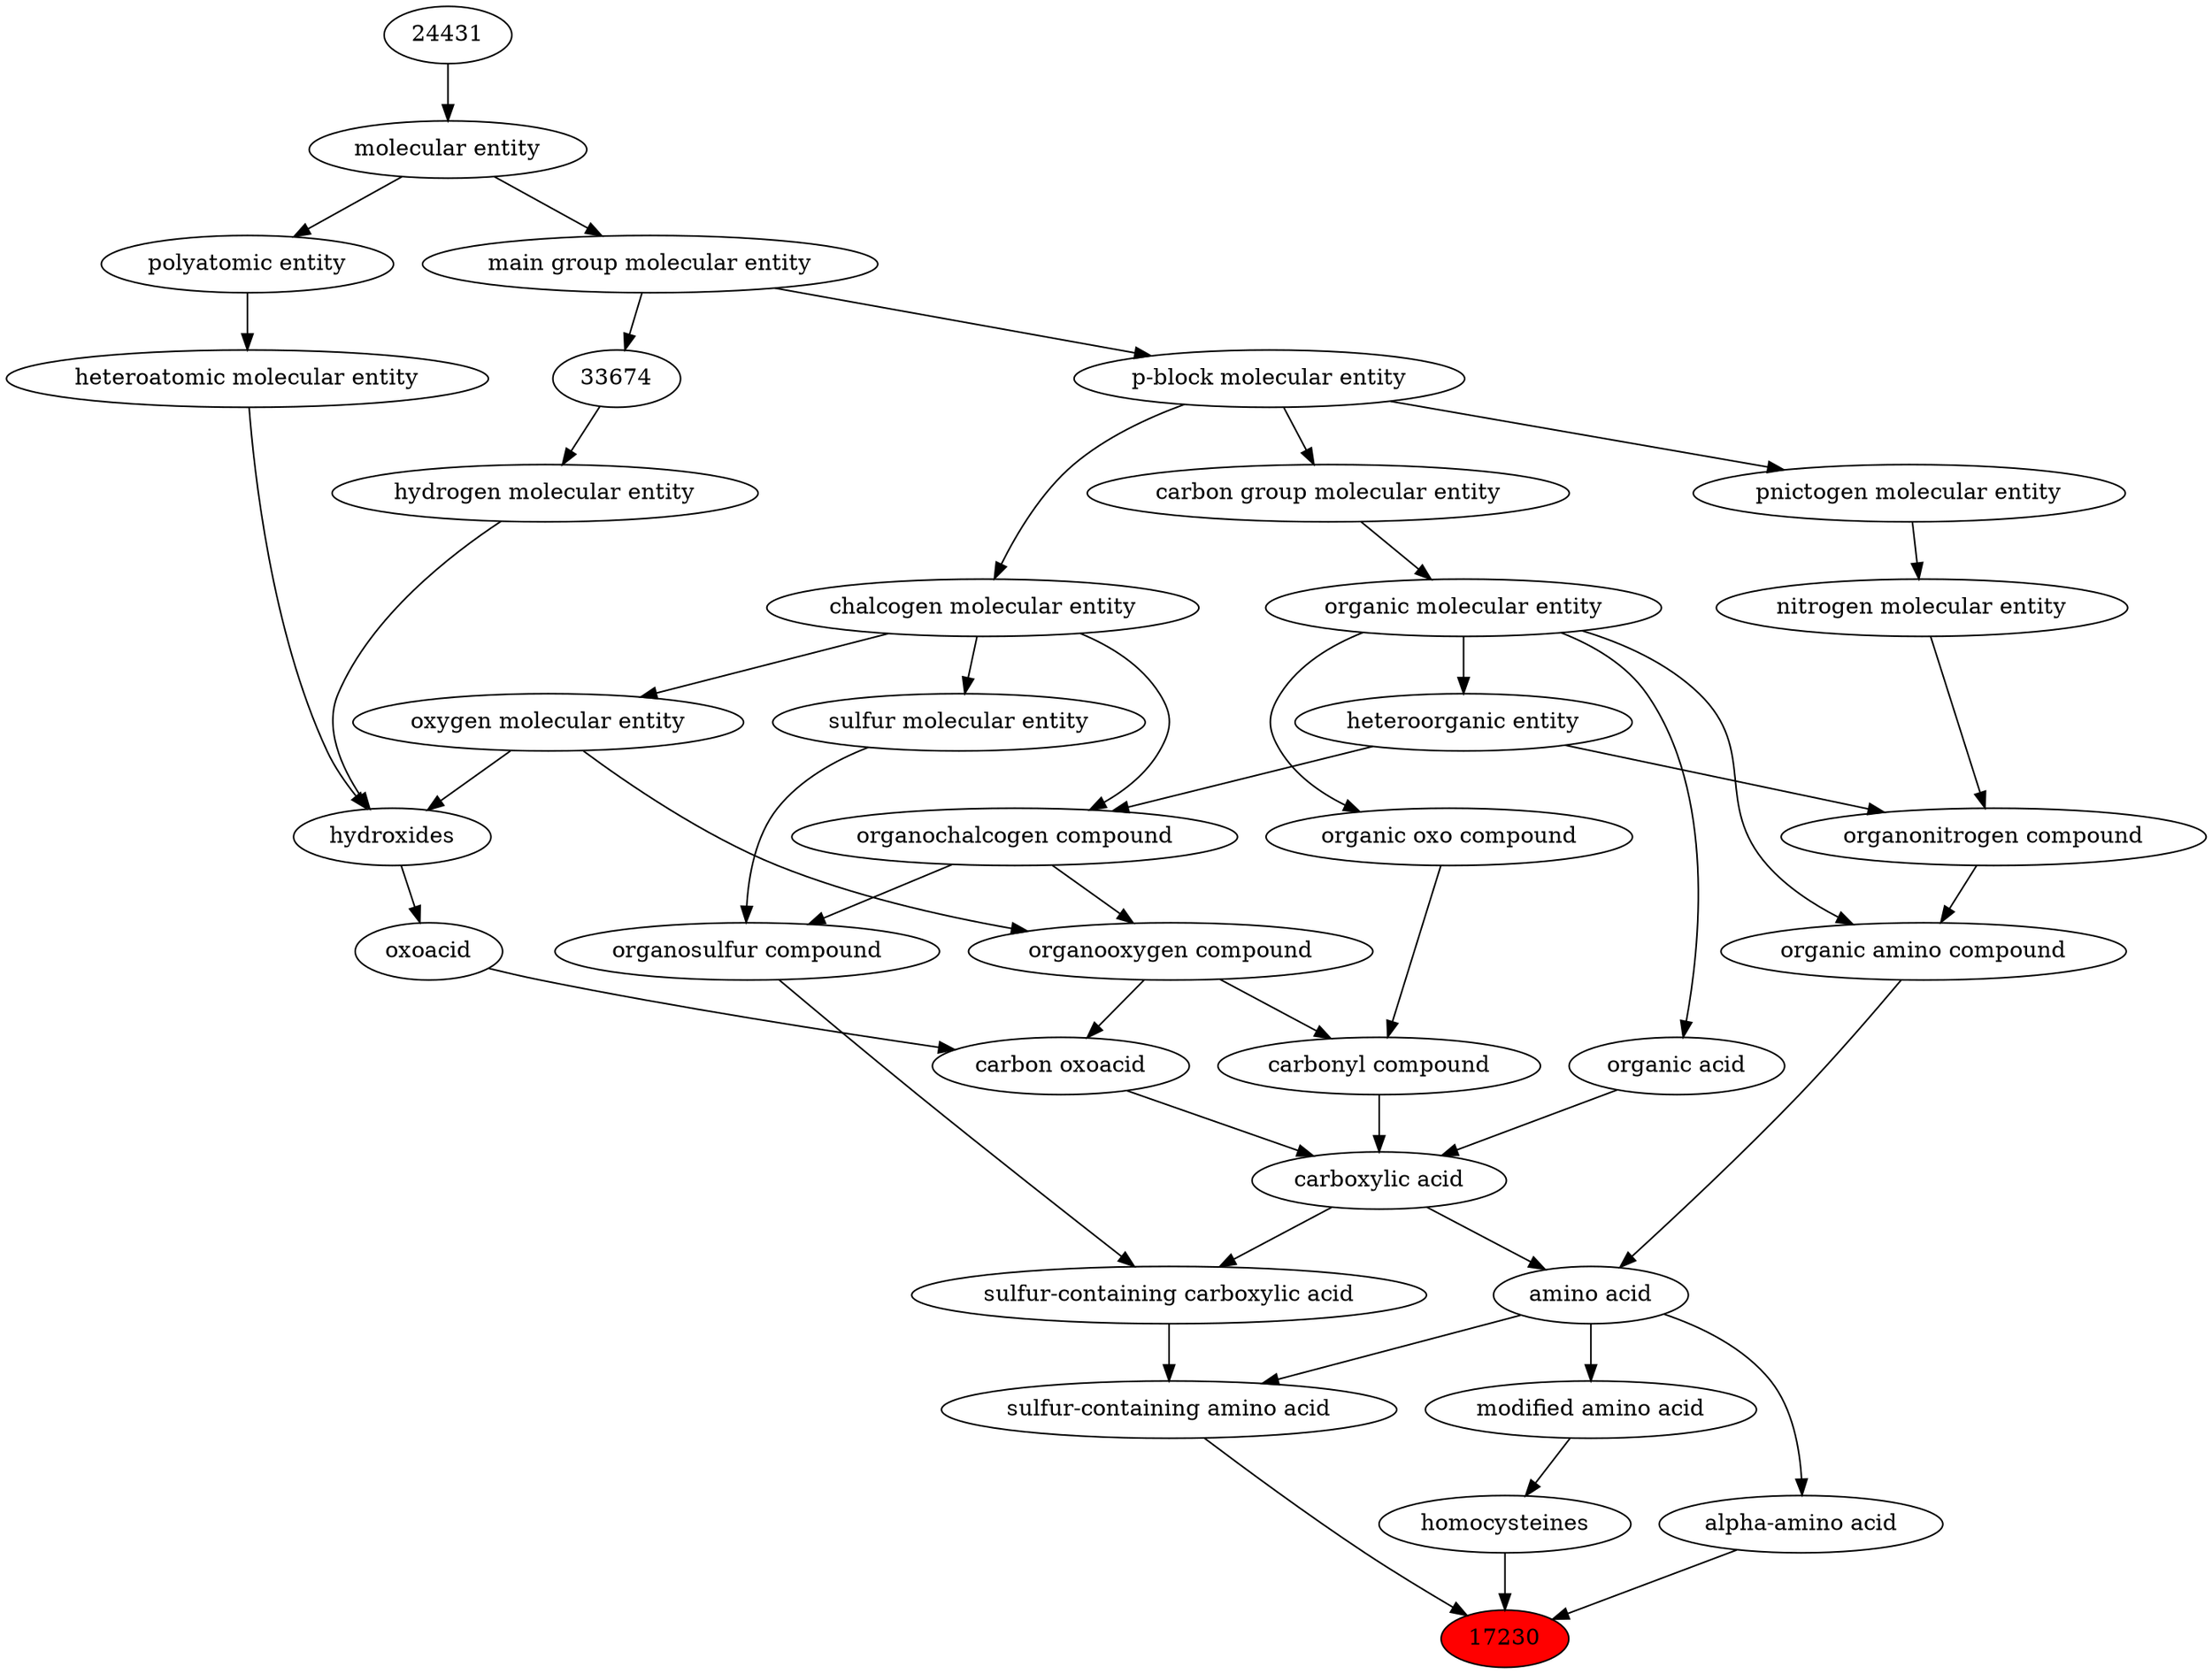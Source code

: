 digraph tree{ 
17230 [label="17230" fillcolor=red style=filled]
26834 -> 17230
33704 -> 17230
24610 -> 17230
26834 [label="sulfur-containing amino acid"]
33576 -> 26834
33709 -> 26834
33704 [label="alpha-amino acid"]
33709 -> 33704
24610 [label="homocysteines"]
25359 -> 24610
33576 [label="sulfur-containing carboxylic acid"]
33575 -> 33576
33261 -> 33576
33709 [label="amino acid"]
50047 -> 33709
33575 -> 33709
25359 [label="modified amino acid"]
33709 -> 25359
33575 [label="carboxylic acid"]
36586 -> 33575
35605 -> 33575
64709 -> 33575
33261 [label="organosulfur compound"]
36962 -> 33261
26835 -> 33261
50047 [label="organic amino compound"]
50860 -> 50047
35352 -> 50047
36586 [label="carbonyl compound"]
36587 -> 36586
36963 -> 36586
35605 [label="carbon oxoacid"]
24833 -> 35605
36963 -> 35605
64709 [label="organic acid"]
50860 -> 64709
36962 [label="organochalcogen compound"]
33285 -> 36962
33304 -> 36962
26835 [label="sulfur molecular entity"]
33304 -> 26835
50860 [label="organic molecular entity"]
33582 -> 50860
35352 [label="organonitrogen compound"]
51143 -> 35352
33285 -> 35352
36587 [label="organic oxo compound"]
50860 -> 36587
36963 [label="organooxygen compound"]
36962 -> 36963
25806 -> 36963
24833 [label="oxoacid"]
24651 -> 24833
33285 [label="heteroorganic entity"]
50860 -> 33285
33304 [label="chalcogen molecular entity"]
33675 -> 33304
33582 [label="carbon group molecular entity"]
33675 -> 33582
51143 [label="nitrogen molecular entity"]
33302 -> 51143
25806 [label="oxygen molecular entity"]
33304 -> 25806
24651 [label="hydroxides"]
25806 -> 24651
33608 -> 24651
37577 -> 24651
33675 [label="p-block molecular entity"]
33579 -> 33675
33302 [label="pnictogen molecular entity"]
33675 -> 33302
33608 [label="hydrogen molecular entity"]
33674 -> 33608
37577 [label="heteroatomic molecular entity"]
36357 -> 37577
33579 [label="main group molecular entity"]
23367 -> 33579
33674 [label="33674"]
33579 -> 33674
36357 [label="polyatomic entity"]
23367 -> 36357
23367 [label="molecular entity"]
24431 -> 23367
24431 [label="24431"]
}